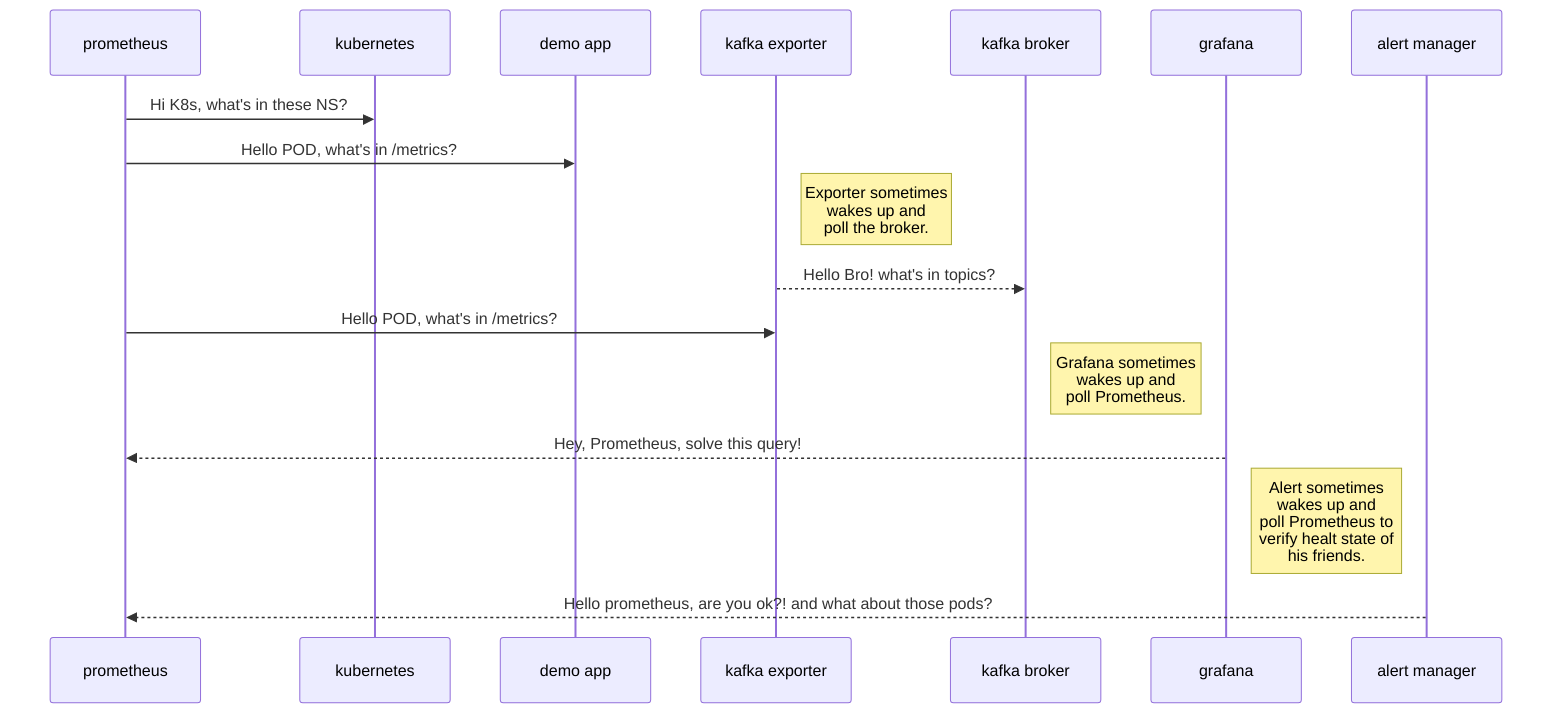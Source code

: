 sequenceDiagram
prometheus ->> kubernetes: Hi K8s, what's in these NS?
prometheus ->> demo app: Hello POD, what's in /metrics?
Note right of kafka exporter: Exporter sometimes<br/>wakes up and<br/>poll the broker.
kafka exporter -->> kafka broker: Hello Bro! what's in topics?
prometheus ->> kafka exporter: Hello POD, what's in /metrics?
Note left of grafana: Grafana sometimes<br/>wakes up and<br/>poll Prometheus.
grafana -->> prometheus: Hey, Prometheus, solve this query!
Note left of alert manager: Alert sometimes<br/>wakes up and<br/>poll Prometheus to<br/>verify healt state of<br/>his friends.
alert manager -->> prometheus: Hello prometheus, are you ok?! and what about those pods?